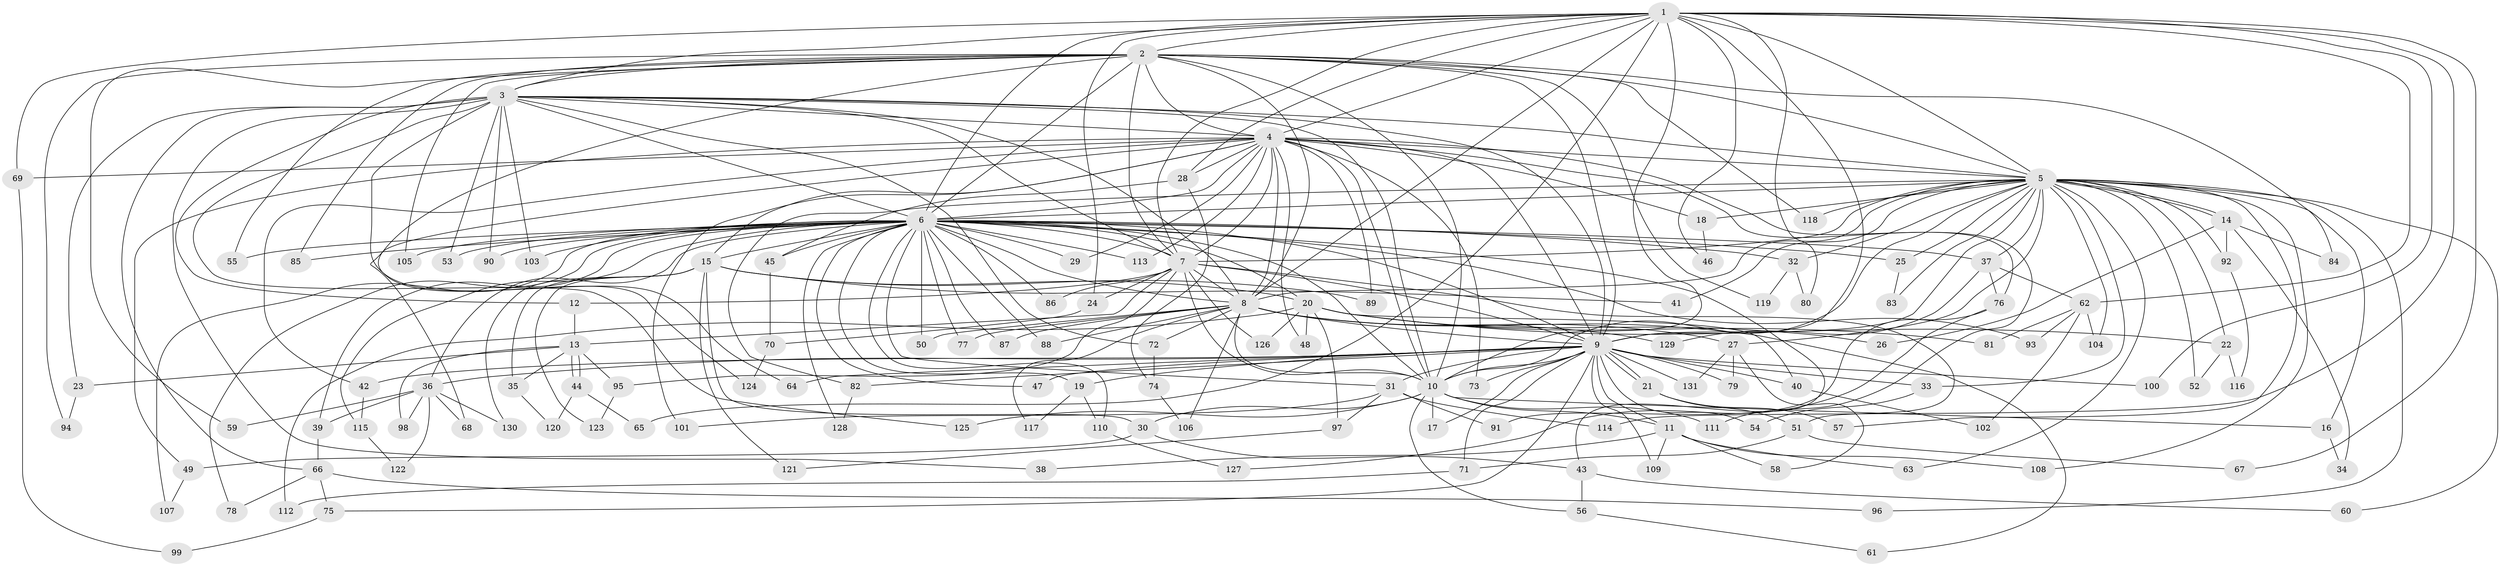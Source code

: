 // coarse degree distribution, {36: 0.02, 16: 0.01, 34: 0.01, 20: 0.01, 13: 0.02, 19: 0.01, 7: 0.03, 5: 0.03, 10: 0.02, 3: 0.16, 2: 0.55, 4: 0.08, 6: 0.03, 8: 0.01, 1: 0.01}
// Generated by graph-tools (version 1.1) at 2025/41/03/06/25 10:41:36]
// undirected, 131 vertices, 287 edges
graph export_dot {
graph [start="1"]
  node [color=gray90,style=filled];
  1;
  2;
  3;
  4;
  5;
  6;
  7;
  8;
  9;
  10;
  11;
  12;
  13;
  14;
  15;
  16;
  17;
  18;
  19;
  20;
  21;
  22;
  23;
  24;
  25;
  26;
  27;
  28;
  29;
  30;
  31;
  32;
  33;
  34;
  35;
  36;
  37;
  38;
  39;
  40;
  41;
  42;
  43;
  44;
  45;
  46;
  47;
  48;
  49;
  50;
  51;
  52;
  53;
  54;
  55;
  56;
  57;
  58;
  59;
  60;
  61;
  62;
  63;
  64;
  65;
  66;
  67;
  68;
  69;
  70;
  71;
  72;
  73;
  74;
  75;
  76;
  77;
  78;
  79;
  80;
  81;
  82;
  83;
  84;
  85;
  86;
  87;
  88;
  89;
  90;
  91;
  92;
  93;
  94;
  95;
  96;
  97;
  98;
  99;
  100;
  101;
  102;
  103;
  104;
  105;
  106;
  107;
  108;
  109;
  110;
  111;
  112;
  113;
  114;
  115;
  116;
  117;
  118;
  119;
  120;
  121;
  122;
  123;
  124;
  125;
  126;
  127;
  128;
  129;
  130;
  131;
  1 -- 2;
  1 -- 3;
  1 -- 4;
  1 -- 5;
  1 -- 6;
  1 -- 7;
  1 -- 8;
  1 -- 9;
  1 -- 10;
  1 -- 24;
  1 -- 28;
  1 -- 46;
  1 -- 62;
  1 -- 65;
  1 -- 67;
  1 -- 69;
  1 -- 80;
  1 -- 100;
  1 -- 114;
  2 -- 3;
  2 -- 4;
  2 -- 5;
  2 -- 6;
  2 -- 7;
  2 -- 8;
  2 -- 9;
  2 -- 10;
  2 -- 55;
  2 -- 59;
  2 -- 84;
  2 -- 85;
  2 -- 94;
  2 -- 105;
  2 -- 118;
  2 -- 119;
  2 -- 124;
  3 -- 4;
  3 -- 5;
  3 -- 6;
  3 -- 7;
  3 -- 8;
  3 -- 9;
  3 -- 10;
  3 -- 12;
  3 -- 23;
  3 -- 38;
  3 -- 53;
  3 -- 64;
  3 -- 66;
  3 -- 72;
  3 -- 90;
  3 -- 103;
  3 -- 125;
  4 -- 5;
  4 -- 6;
  4 -- 7;
  4 -- 8;
  4 -- 9;
  4 -- 10;
  4 -- 15;
  4 -- 18;
  4 -- 28;
  4 -- 29;
  4 -- 42;
  4 -- 48;
  4 -- 49;
  4 -- 68;
  4 -- 69;
  4 -- 73;
  4 -- 76;
  4 -- 89;
  4 -- 101;
  4 -- 111;
  4 -- 113;
  5 -- 6;
  5 -- 7;
  5 -- 8;
  5 -- 9;
  5 -- 10;
  5 -- 14;
  5 -- 14;
  5 -- 16;
  5 -- 18;
  5 -- 22;
  5 -- 25;
  5 -- 27;
  5 -- 32;
  5 -- 33;
  5 -- 37;
  5 -- 41;
  5 -- 52;
  5 -- 57;
  5 -- 60;
  5 -- 63;
  5 -- 82;
  5 -- 83;
  5 -- 92;
  5 -- 96;
  5 -- 104;
  5 -- 108;
  5 -- 118;
  6 -- 7;
  6 -- 8;
  6 -- 9;
  6 -- 10;
  6 -- 15;
  6 -- 19;
  6 -- 20;
  6 -- 25;
  6 -- 29;
  6 -- 31;
  6 -- 32;
  6 -- 36;
  6 -- 37;
  6 -- 39;
  6 -- 43;
  6 -- 45;
  6 -- 47;
  6 -- 50;
  6 -- 53;
  6 -- 55;
  6 -- 77;
  6 -- 78;
  6 -- 85;
  6 -- 86;
  6 -- 87;
  6 -- 88;
  6 -- 90;
  6 -- 93;
  6 -- 103;
  6 -- 105;
  6 -- 107;
  6 -- 110;
  6 -- 113;
  6 -- 115;
  6 -- 128;
  7 -- 8;
  7 -- 9;
  7 -- 10;
  7 -- 12;
  7 -- 13;
  7 -- 24;
  7 -- 51;
  7 -- 86;
  7 -- 95;
  7 -- 126;
  8 -- 9;
  8 -- 10;
  8 -- 27;
  8 -- 50;
  8 -- 61;
  8 -- 72;
  8 -- 77;
  8 -- 87;
  8 -- 88;
  8 -- 106;
  8 -- 117;
  8 -- 129;
  9 -- 10;
  9 -- 11;
  9 -- 17;
  9 -- 19;
  9 -- 21;
  9 -- 21;
  9 -- 31;
  9 -- 33;
  9 -- 36;
  9 -- 40;
  9 -- 42;
  9 -- 47;
  9 -- 54;
  9 -- 64;
  9 -- 71;
  9 -- 73;
  9 -- 75;
  9 -- 79;
  9 -- 82;
  9 -- 100;
  9 -- 109;
  9 -- 131;
  10 -- 11;
  10 -- 16;
  10 -- 17;
  10 -- 30;
  10 -- 56;
  10 -- 111;
  10 -- 125;
  11 -- 38;
  11 -- 58;
  11 -- 63;
  11 -- 108;
  11 -- 109;
  12 -- 13;
  13 -- 23;
  13 -- 35;
  13 -- 44;
  13 -- 44;
  13 -- 95;
  13 -- 98;
  14 -- 26;
  14 -- 34;
  14 -- 84;
  14 -- 92;
  15 -- 20;
  15 -- 30;
  15 -- 35;
  15 -- 41;
  15 -- 89;
  15 -- 121;
  15 -- 123;
  15 -- 130;
  16 -- 34;
  18 -- 46;
  19 -- 110;
  19 -- 117;
  20 -- 22;
  20 -- 26;
  20 -- 40;
  20 -- 48;
  20 -- 81;
  20 -- 97;
  20 -- 112;
  20 -- 126;
  21 -- 51;
  21 -- 57;
  22 -- 52;
  22 -- 116;
  23 -- 94;
  24 -- 70;
  25 -- 83;
  27 -- 58;
  27 -- 79;
  27 -- 131;
  28 -- 45;
  28 -- 74;
  30 -- 43;
  30 -- 49;
  31 -- 91;
  31 -- 97;
  31 -- 101;
  31 -- 114;
  32 -- 80;
  32 -- 119;
  33 -- 54;
  35 -- 120;
  36 -- 39;
  36 -- 59;
  36 -- 68;
  36 -- 98;
  36 -- 122;
  36 -- 130;
  37 -- 62;
  37 -- 76;
  37 -- 129;
  39 -- 66;
  40 -- 102;
  42 -- 115;
  43 -- 56;
  43 -- 60;
  44 -- 65;
  44 -- 120;
  45 -- 70;
  49 -- 107;
  51 -- 67;
  51 -- 71;
  56 -- 61;
  62 -- 81;
  62 -- 93;
  62 -- 102;
  62 -- 104;
  66 -- 75;
  66 -- 78;
  66 -- 96;
  69 -- 99;
  70 -- 124;
  71 -- 112;
  72 -- 74;
  74 -- 106;
  75 -- 99;
  76 -- 91;
  76 -- 127;
  82 -- 128;
  92 -- 116;
  95 -- 123;
  97 -- 121;
  110 -- 127;
  115 -- 122;
}
